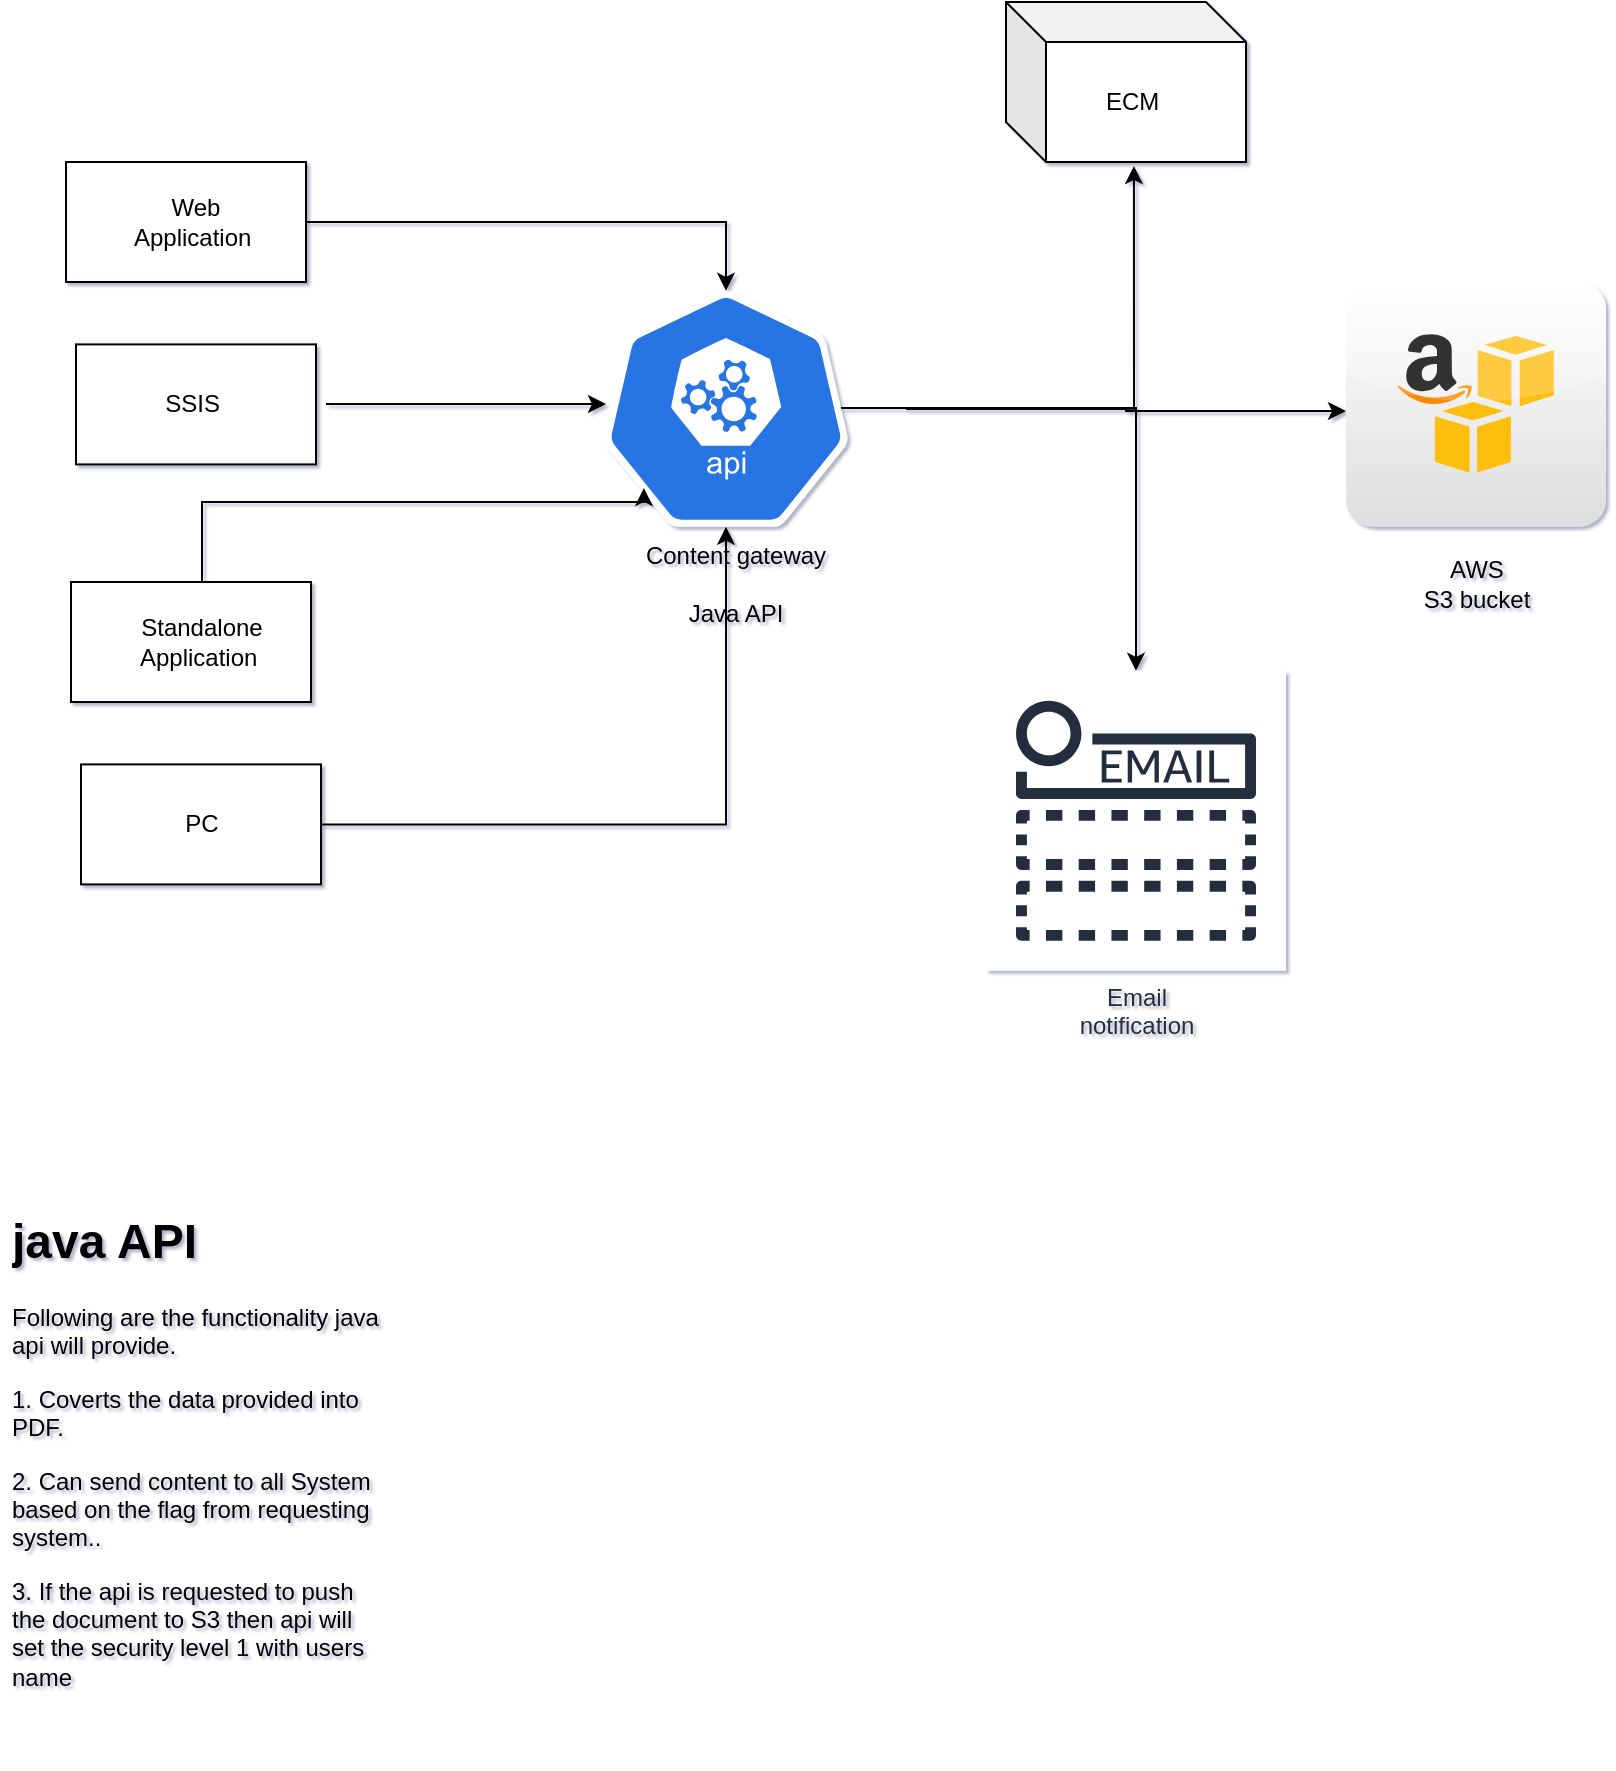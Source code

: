<mxfile version="13.2.6" type="github">
  <diagram id="MJYNdHisa2NbRyyXpYyt" name="Page-1">
    <mxGraphModel dx="1874" dy="796" grid="1" gridSize="10" guides="1" tooltips="1" connect="1" arrows="1" fold="1" page="1" pageScale="1" pageWidth="850" pageHeight="1100" math="0" shadow="1">
      <root>
        <mxCell id="0" />
        <mxCell id="1" parent="0" />
        <mxCell id="nftmeqfcO3UOQJrNgUaF-7" style="edgeStyle=orthogonalEdgeStyle;rounded=0;orthogonalLoop=1;jettySize=auto;html=1;entryX=0;entryY=0.527;entryDx=0;entryDy=0;entryPerimeter=0;" parent="1" source="nftmeqfcO3UOQJrNgUaF-1" target="nftmeqfcO3UOQJrNgUaF-3" edge="1">
          <mxGeometry relative="1" as="geometry" />
        </mxCell>
        <mxCell id="nftmeqfcO3UOQJrNgUaF-8" style="edgeStyle=orthogonalEdgeStyle;rounded=0;orthogonalLoop=1;jettySize=auto;html=1;exitX=0.806;exitY=0.497;exitDx=0;exitDy=0;exitPerimeter=0;" parent="1" source="nftmeqfcO3UOQJrNgUaF-1" target="nftmeqfcO3UOQJrNgUaF-4" edge="1">
          <mxGeometry relative="1" as="geometry" />
        </mxCell>
        <mxCell id="ayA_f1j_V87uIdwJO3n0-5" style="edgeStyle=orthogonalEdgeStyle;rounded=0;orthogonalLoop=1;jettySize=auto;html=1;entryX=0.533;entryY=1.025;entryDx=0;entryDy=0;entryPerimeter=0;" parent="1" source="nftmeqfcO3UOQJrNgUaF-1" target="ayA_f1j_V87uIdwJO3n0-1" edge="1">
          <mxGeometry relative="1" as="geometry" />
        </mxCell>
        <mxCell id="nftmeqfcO3UOQJrNgUaF-1" value="" style="html=1;dashed=0;whitespace=wrap;fillColor=#2875E2;strokeColor=#ffffff;points=[[0.005,0.63,0],[0.1,0.2,0],[0.9,0.2,0],[0.5,0,0],[0.995,0.63,0],[0.72,0.99,0],[0.5,1,0],[0.28,0.99,0]];shape=mxgraph.kubernetes.icon;prIcon=api" parent="1" vertex="1">
          <mxGeometry x="280" y="164.4" width="180" height="118" as="geometry" />
        </mxCell>
        <mxCell id="nftmeqfcO3UOQJrNgUaF-3" value="" style="dashed=0;outlineConnect=0;html=1;align=center;labelPosition=center;verticalLabelPosition=bottom;verticalAlign=top;shape=mxgraph.webicons.aws_s3;gradientColor=#DFDEDE" parent="1" vertex="1">
          <mxGeometry x="680" y="160" width="130" height="122.4" as="geometry" />
        </mxCell>
        <mxCell id="nftmeqfcO3UOQJrNgUaF-4" value="Email&#xa;notification" style="outlineConnect=0;fontColor=#232F3E;gradientColor=none;strokeColor=#232F3E;fillColor=#ffffff;dashed=0;verticalLabelPosition=bottom;verticalAlign=top;align=center;html=1;fontSize=12;fontStyle=0;aspect=fixed;shape=mxgraph.aws4.resourceIcon;resIcon=mxgraph.aws4.email_notification;" parent="1" vertex="1">
          <mxGeometry x="500" y="354.4" width="150" height="150" as="geometry" />
        </mxCell>
        <mxCell id="nftmeqfcO3UOQJrNgUaF-10" value="AWS &lt;br&gt;S3 bucket" style="text;html=1;strokeColor=none;fillColor=none;align=center;verticalAlign=middle;whiteSpace=wrap;rounded=0;" parent="1" vertex="1">
          <mxGeometry x="707.5" y="286.2" width="75" height="50" as="geometry" />
        </mxCell>
        <mxCell id="nftmeqfcO3UOQJrNgUaF-22" style="edgeStyle=orthogonalEdgeStyle;rounded=0;orthogonalLoop=1;jettySize=auto;html=1;" parent="1" source="nftmeqfcO3UOQJrNgUaF-12" target="nftmeqfcO3UOQJrNgUaF-1" edge="1">
          <mxGeometry relative="1" as="geometry" />
        </mxCell>
        <mxCell id="nftmeqfcO3UOQJrNgUaF-12" value="" style="rounded=0;whiteSpace=wrap;html=1;" parent="1" vertex="1">
          <mxGeometry x="40" y="100" width="120" height="60" as="geometry" />
        </mxCell>
        <mxCell id="nftmeqfcO3UOQJrNgUaF-13" value="Web Application&amp;nbsp;" style="text;html=1;strokeColor=none;fillColor=none;align=center;verticalAlign=middle;whiteSpace=wrap;rounded=0;" parent="1" vertex="1">
          <mxGeometry x="60" y="120" width="90" height="20" as="geometry" />
        </mxCell>
        <mxCell id="nftmeqfcO3UOQJrNgUaF-14" value="" style="rounded=0;whiteSpace=wrap;html=1;" parent="1" vertex="1">
          <mxGeometry x="45" y="191.2" width="120" height="60" as="geometry" />
        </mxCell>
        <mxCell id="nftmeqfcO3UOQJrNgUaF-23" style="edgeStyle=orthogonalEdgeStyle;rounded=0;orthogonalLoop=1;jettySize=auto;html=1;" parent="1" edge="1">
          <mxGeometry relative="1" as="geometry">
            <mxPoint x="170" y="221" as="sourcePoint" />
            <mxPoint x="310" y="221" as="targetPoint" />
          </mxGeometry>
        </mxCell>
        <mxCell id="nftmeqfcO3UOQJrNgUaF-15" value="SSIS&amp;nbsp;" style="text;html=1;strokeColor=none;fillColor=none;align=center;verticalAlign=middle;whiteSpace=wrap;rounded=0;" parent="1" vertex="1">
          <mxGeometry x="60" y="211.2" width="90" height="20" as="geometry" />
        </mxCell>
        <mxCell id="nftmeqfcO3UOQJrNgUaF-16" value="" style="rounded=0;whiteSpace=wrap;html=1;" parent="1" vertex="1">
          <mxGeometry x="42.5" y="310" width="120" height="60" as="geometry" />
        </mxCell>
        <mxCell id="nftmeqfcO3UOQJrNgUaF-24" style="edgeStyle=orthogonalEdgeStyle;rounded=0;orthogonalLoop=1;jettySize=auto;html=1;entryX=0.272;entryY=0.836;entryDx=0;entryDy=0;entryPerimeter=0;" parent="1" target="nftmeqfcO3UOQJrNgUaF-1" edge="1">
          <mxGeometry relative="1" as="geometry">
            <mxPoint x="108" y="310" as="sourcePoint" />
            <Array as="points">
              <mxPoint x="108" y="270" />
              <mxPoint x="329" y="270" />
            </Array>
          </mxGeometry>
        </mxCell>
        <mxCell id="nftmeqfcO3UOQJrNgUaF-17" value="Standalone Application&amp;nbsp;" style="text;html=1;strokeColor=none;fillColor=none;align=center;verticalAlign=middle;whiteSpace=wrap;rounded=0;" parent="1" vertex="1">
          <mxGeometry x="62.5" y="330" width="90" height="20" as="geometry" />
        </mxCell>
        <mxCell id="nftmeqfcO3UOQJrNgUaF-25" style="edgeStyle=orthogonalEdgeStyle;rounded=0;orthogonalLoop=1;jettySize=auto;html=1;" parent="1" source="nftmeqfcO3UOQJrNgUaF-18" target="nftmeqfcO3UOQJrNgUaF-1" edge="1">
          <mxGeometry relative="1" as="geometry" />
        </mxCell>
        <mxCell id="nftmeqfcO3UOQJrNgUaF-18" value="" style="rounded=0;whiteSpace=wrap;html=1;" parent="1" vertex="1">
          <mxGeometry x="47.5" y="401.2" width="120" height="60" as="geometry" />
        </mxCell>
        <mxCell id="nftmeqfcO3UOQJrNgUaF-19" value="PC&lt;br&gt;" style="text;html=1;strokeColor=none;fillColor=none;align=center;verticalAlign=middle;whiteSpace=wrap;rounded=0;" parent="1" vertex="1">
          <mxGeometry x="62.5" y="421.2" width="90" height="20" as="geometry" />
        </mxCell>
        <mxCell id="ayA_f1j_V87uIdwJO3n0-1" value="" style="shape=cube;whiteSpace=wrap;html=1;boundedLbl=1;backgroundOutline=1;darkOpacity=0.05;darkOpacity2=0.1;" parent="1" vertex="1">
          <mxGeometry x="510" y="20" width="120" height="80" as="geometry" />
        </mxCell>
        <mxCell id="ayA_f1j_V87uIdwJO3n0-2" value="ECM&amp;nbsp;" style="text;html=1;strokeColor=none;fillColor=none;align=center;verticalAlign=middle;whiteSpace=wrap;rounded=0;" parent="1" vertex="1">
          <mxGeometry x="555" y="60" width="40" height="20" as="geometry" />
        </mxCell>
        <mxCell id="nftmeqfcO3UOQJrNgUaF-9" value="Content gateway&lt;br&gt;&lt;br&gt;Java API" style="text;html=1;strokeColor=none;fillColor=none;align=center;verticalAlign=middle;whiteSpace=wrap;rounded=0;" parent="1" vertex="1">
          <mxGeometry x="320" y="282.4" width="110" height="57.6" as="geometry" />
        </mxCell>
        <mxCell id="ayA_f1j_V87uIdwJO3n0-9" value="&lt;h1&gt;java API&lt;/h1&gt;&lt;p&gt;Following are the functionality java api will provide.&amp;nbsp;&lt;/p&gt;&lt;p&gt;1. Coverts the data provided into PDF.&lt;/p&gt;&lt;p&gt;2. Can send content to all System based on the flag from requesting system..&lt;/p&gt;&lt;p&gt;3. If the api is requested to push the document to S3 then api will set the security level 1 with users name&amp;nbsp;&lt;/p&gt;&lt;p&gt;&lt;br&gt;&lt;/p&gt;" style="text;html=1;strokeColor=none;fillColor=none;spacing=5;spacingTop=-20;whiteSpace=wrap;overflow=hidden;rounded=0;" parent="1" vertex="1">
          <mxGeometry x="7.5" y="620" width="192.5" height="280" as="geometry" />
        </mxCell>
      </root>
    </mxGraphModel>
  </diagram>
</mxfile>
